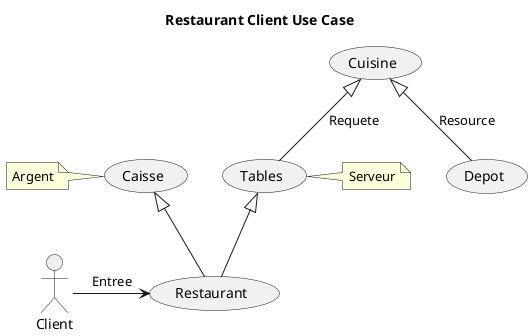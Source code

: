 @startuml
title "Restaurant Client Use Case"
' Creates the actors
actor Client
' Creates the diagram elements
(Restaurant) as Rest
(Tables) as Table
(Cuisine) as Kitchen
(Caisse) as Checkout
(Depot) as Deposit
' Creates the notes
note right of Table : Serveur
note left of Checkout : Argent
' Creates the relations
Client -> Rest : Entree
' Creates the hierarchy
Table <|-- Rest
Checkout <|-- Rest
Kitchen <|-- Table : Requete
Kitchen <|-- Deposit : Resource
@enduml
